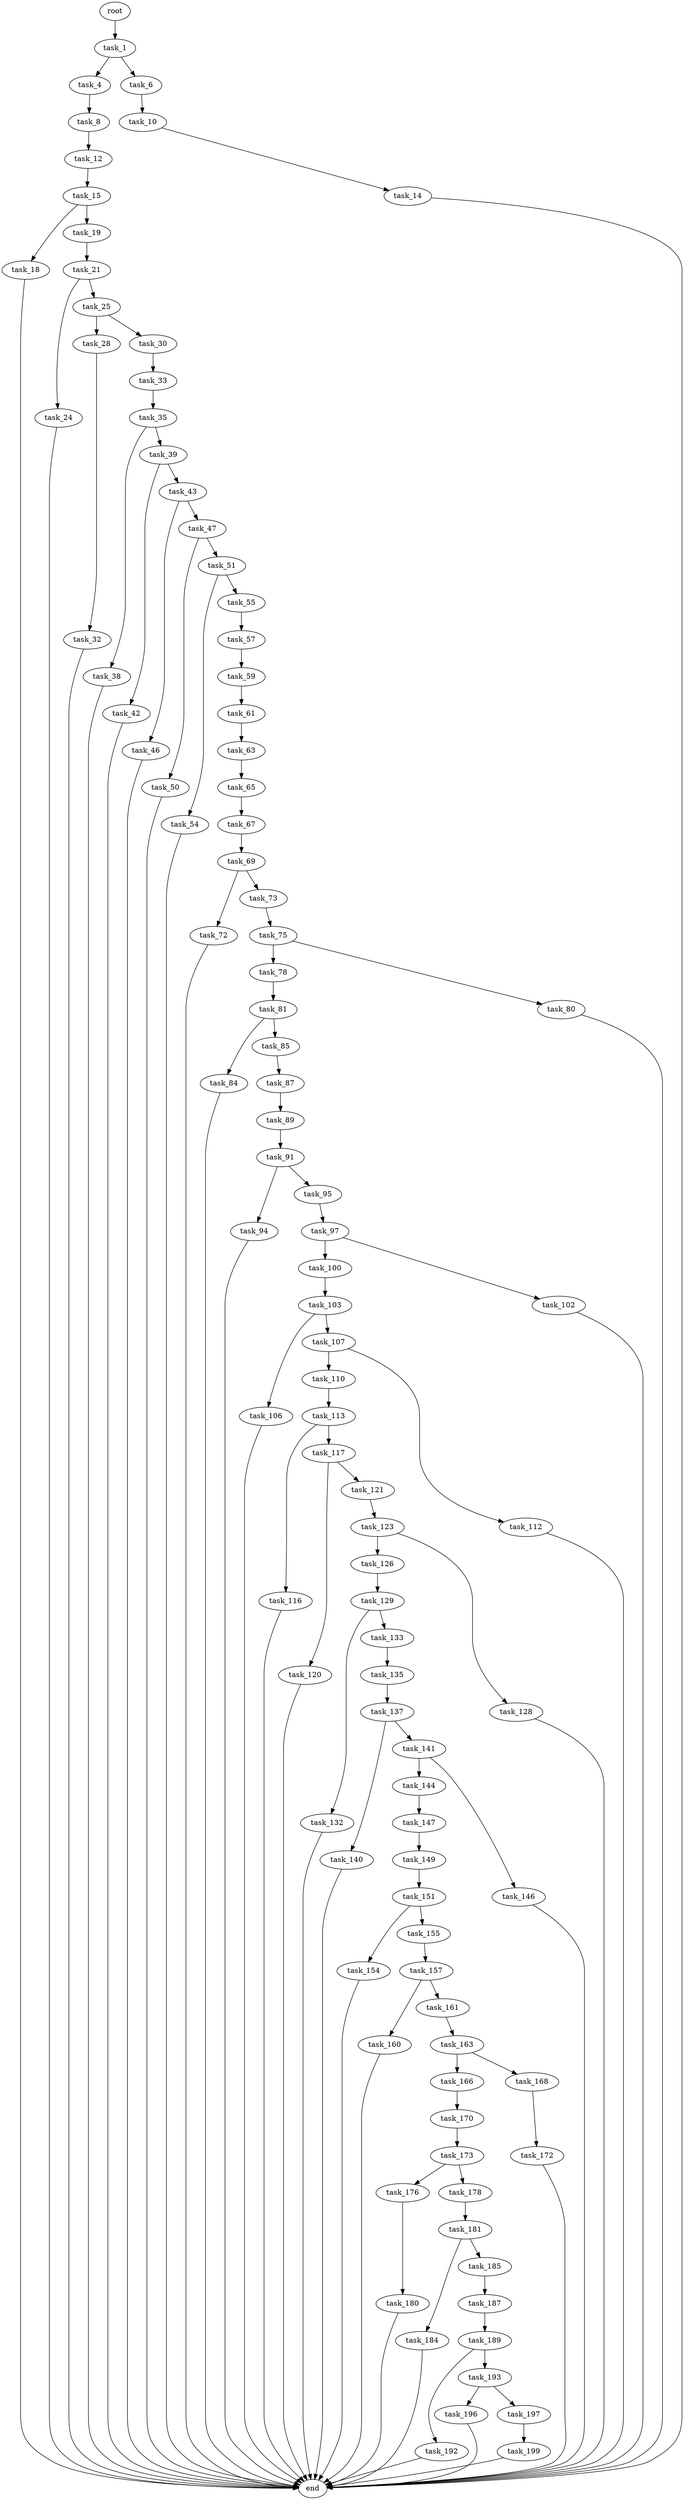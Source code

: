 digraph G {
  root [size="0.000000"];
  task_1 [size="368293445632.000000"];
  task_4 [size="368293445632.000000"];
  task_6 [size="8589934592.000000"];
  task_8 [size="183547004653.000000"];
  task_10 [size="1073741824000.000000"];
  task_12 [size="521243875989.000000"];
  task_14 [size="134217728000.000000"];
  task_15 [size="33786266056.000000"];
  end [size="0.000000"];
  task_18 [size="634843764848.000000"];
  task_19 [size="1073741824000.000000"];
  task_21 [size="1054357554.000000"];
  task_24 [size="386149777.000000"];
  task_25 [size="134217728000.000000"];
  task_28 [size="37666094403.000000"];
  task_30 [size="1073741824000.000000"];
  task_32 [size="549755813888.000000"];
  task_33 [size="782757789696.000000"];
  task_35 [size="102344859552.000000"];
  task_38 [size="782757789696.000000"];
  task_39 [size="888824082796.000000"];
  task_42 [size="21201814188.000000"];
  task_43 [size="24899574662.000000"];
  task_46 [size="12996252231.000000"];
  task_47 [size="1623236066.000000"];
  task_50 [size="1073741824000.000000"];
  task_51 [size="68719476736.000000"];
  task_54 [size="15568229896.000000"];
  task_55 [size="43236930800.000000"];
  task_57 [size="214070951925.000000"];
  task_59 [size="1891211620.000000"];
  task_61 [size="257235428669.000000"];
  task_63 [size="35762422397.000000"];
  task_65 [size="1579151905.000000"];
  task_67 [size="582420227621.000000"];
  task_69 [size="68719476736.000000"];
  task_72 [size="6391984128.000000"];
  task_73 [size="437960327234.000000"];
  task_75 [size="782757789696.000000"];
  task_78 [size="87842029777.000000"];
  task_80 [size="42042685265.000000"];
  task_81 [size="104447052707.000000"];
  task_84 [size="19610041086.000000"];
  task_85 [size="68719476736.000000"];
  task_87 [size="36385639553.000000"];
  task_89 [size="45116757947.000000"];
  task_91 [size="8589934592.000000"];
  task_94 [size="773179432850.000000"];
  task_95 [size="28991029248.000000"];
  task_97 [size="227863693312.000000"];
  task_100 [size="42366290126.000000"];
  task_102 [size="8589934592.000000"];
  task_103 [size="198334303480.000000"];
  task_106 [size="231928233984.000000"];
  task_107 [size="5635033081.000000"];
  task_110 [size="31952979693.000000"];
  task_112 [size="782757789696.000000"];
  task_113 [size="38272251054.000000"];
  task_116 [size="231928233984.000000"];
  task_117 [size="1073741824000.000000"];
  task_120 [size="782757789696.000000"];
  task_121 [size="49649222312.000000"];
  task_123 [size="52809855334.000000"];
  task_126 [size="184426841248.000000"];
  task_128 [size="1073741824000.000000"];
  task_129 [size="69820382929.000000"];
  task_132 [size="68719476736.000000"];
  task_133 [size="28814065902.000000"];
  task_135 [size="550238018862.000000"];
  task_137 [size="368293445632.000000"];
  task_140 [size="782757789696.000000"];
  task_141 [size="216840767520.000000"];
  task_144 [size="368293445632.000000"];
  task_146 [size="782757789696.000000"];
  task_147 [size="50932982894.000000"];
  task_149 [size="9791191843.000000"];
  task_151 [size="4994549805.000000"];
  task_154 [size="22880340788.000000"];
  task_155 [size="205544817012.000000"];
  task_157 [size="8589934592.000000"];
  task_160 [size="1318014625123.000000"];
  task_161 [size="549755813888.000000"];
  task_163 [size="28991029248.000000"];
  task_166 [size="28991029248.000000"];
  task_168 [size="39679060603.000000"];
  task_170 [size="30781846274.000000"];
  task_172 [size="1073741824000.000000"];
  task_173 [size="101503678950.000000"];
  task_176 [size="108830420106.000000"];
  task_178 [size="22466872722.000000"];
  task_180 [size="109185124291.000000"];
  task_181 [size="231928233984.000000"];
  task_184 [size="782757789696.000000"];
  task_185 [size="201550280198.000000"];
  task_187 [size="284497590704.000000"];
  task_189 [size="76981731220.000000"];
  task_192 [size="549755813888.000000"];
  task_193 [size="372196282380.000000"];
  task_196 [size="549755813888.000000"];
  task_197 [size="549755813888.000000"];
  task_199 [size="68719476736.000000"];

  root -> task_1 [size="1.000000"];
  task_1 -> task_4 [size="411041792.000000"];
  task_1 -> task_6 [size="411041792.000000"];
  task_4 -> task_8 [size="411041792.000000"];
  task_6 -> task_10 [size="33554432.000000"];
  task_8 -> task_12 [size="301989888.000000"];
  task_10 -> task_14 [size="838860800.000000"];
  task_12 -> task_15 [size="411041792.000000"];
  task_14 -> end [size="1.000000"];
  task_15 -> task_18 [size="536870912.000000"];
  task_15 -> task_19 [size="536870912.000000"];
  task_18 -> end [size="1.000000"];
  task_19 -> task_21 [size="838860800.000000"];
  task_21 -> task_24 [size="75497472.000000"];
  task_21 -> task_25 [size="75497472.000000"];
  task_24 -> end [size="1.000000"];
  task_25 -> task_28 [size="209715200.000000"];
  task_25 -> task_30 [size="209715200.000000"];
  task_28 -> task_32 [size="838860800.000000"];
  task_30 -> task_33 [size="838860800.000000"];
  task_32 -> end [size="1.000000"];
  task_33 -> task_35 [size="679477248.000000"];
  task_35 -> task_38 [size="209715200.000000"];
  task_35 -> task_39 [size="209715200.000000"];
  task_38 -> end [size="1.000000"];
  task_39 -> task_42 [size="536870912.000000"];
  task_39 -> task_43 [size="536870912.000000"];
  task_42 -> end [size="1.000000"];
  task_43 -> task_46 [size="411041792.000000"];
  task_43 -> task_47 [size="411041792.000000"];
  task_46 -> end [size="1.000000"];
  task_47 -> task_50 [size="33554432.000000"];
  task_47 -> task_51 [size="33554432.000000"];
  task_50 -> end [size="1.000000"];
  task_51 -> task_54 [size="134217728.000000"];
  task_51 -> task_55 [size="134217728.000000"];
  task_54 -> end [size="1.000000"];
  task_55 -> task_57 [size="33554432.000000"];
  task_57 -> task_59 [size="209715200.000000"];
  task_59 -> task_61 [size="209715200.000000"];
  task_61 -> task_63 [size="679477248.000000"];
  task_63 -> task_65 [size="838860800.000000"];
  task_65 -> task_67 [size="75497472.000000"];
  task_67 -> task_69 [size="411041792.000000"];
  task_69 -> task_72 [size="134217728.000000"];
  task_69 -> task_73 [size="134217728.000000"];
  task_72 -> end [size="1.000000"];
  task_73 -> task_75 [size="301989888.000000"];
  task_75 -> task_78 [size="679477248.000000"];
  task_75 -> task_80 [size="679477248.000000"];
  task_78 -> task_81 [size="209715200.000000"];
  task_80 -> end [size="1.000000"];
  task_81 -> task_84 [size="75497472.000000"];
  task_81 -> task_85 [size="75497472.000000"];
  task_84 -> end [size="1.000000"];
  task_85 -> task_87 [size="134217728.000000"];
  task_87 -> task_89 [size="75497472.000000"];
  task_89 -> task_91 [size="838860800.000000"];
  task_91 -> task_94 [size="33554432.000000"];
  task_91 -> task_95 [size="33554432.000000"];
  task_94 -> end [size="1.000000"];
  task_95 -> task_97 [size="75497472.000000"];
  task_97 -> task_100 [size="301989888.000000"];
  task_97 -> task_102 [size="301989888.000000"];
  task_100 -> task_103 [size="33554432.000000"];
  task_102 -> end [size="1.000000"];
  task_103 -> task_106 [size="209715200.000000"];
  task_103 -> task_107 [size="209715200.000000"];
  task_106 -> end [size="1.000000"];
  task_107 -> task_110 [size="301989888.000000"];
  task_107 -> task_112 [size="301989888.000000"];
  task_110 -> task_113 [size="679477248.000000"];
  task_112 -> end [size="1.000000"];
  task_113 -> task_116 [size="75497472.000000"];
  task_113 -> task_117 [size="75497472.000000"];
  task_116 -> end [size="1.000000"];
  task_117 -> task_120 [size="838860800.000000"];
  task_117 -> task_121 [size="838860800.000000"];
  task_120 -> end [size="1.000000"];
  task_121 -> task_123 [size="838860800.000000"];
  task_123 -> task_126 [size="838860800.000000"];
  task_123 -> task_128 [size="838860800.000000"];
  task_126 -> task_129 [size="536870912.000000"];
  task_128 -> end [size="1.000000"];
  task_129 -> task_132 [size="75497472.000000"];
  task_129 -> task_133 [size="75497472.000000"];
  task_132 -> end [size="1.000000"];
  task_133 -> task_135 [size="33554432.000000"];
  task_135 -> task_137 [size="838860800.000000"];
  task_137 -> task_140 [size="411041792.000000"];
  task_137 -> task_141 [size="411041792.000000"];
  task_140 -> end [size="1.000000"];
  task_141 -> task_144 [size="536870912.000000"];
  task_141 -> task_146 [size="536870912.000000"];
  task_144 -> task_147 [size="411041792.000000"];
  task_146 -> end [size="1.000000"];
  task_147 -> task_149 [size="838860800.000000"];
  task_149 -> task_151 [size="301989888.000000"];
  task_151 -> task_154 [size="209715200.000000"];
  task_151 -> task_155 [size="209715200.000000"];
  task_154 -> end [size="1.000000"];
  task_155 -> task_157 [size="134217728.000000"];
  task_157 -> task_160 [size="33554432.000000"];
  task_157 -> task_161 [size="33554432.000000"];
  task_160 -> end [size="1.000000"];
  task_161 -> task_163 [size="536870912.000000"];
  task_163 -> task_166 [size="75497472.000000"];
  task_163 -> task_168 [size="75497472.000000"];
  task_166 -> task_170 [size="75497472.000000"];
  task_168 -> task_172 [size="838860800.000000"];
  task_170 -> task_173 [size="33554432.000000"];
  task_172 -> end [size="1.000000"];
  task_173 -> task_176 [size="75497472.000000"];
  task_173 -> task_178 [size="75497472.000000"];
  task_176 -> task_180 [size="75497472.000000"];
  task_178 -> task_181 [size="33554432.000000"];
  task_180 -> end [size="1.000000"];
  task_181 -> task_184 [size="301989888.000000"];
  task_181 -> task_185 [size="301989888.000000"];
  task_184 -> end [size="1.000000"];
  task_185 -> task_187 [size="209715200.000000"];
  task_187 -> task_189 [size="301989888.000000"];
  task_189 -> task_192 [size="75497472.000000"];
  task_189 -> task_193 [size="75497472.000000"];
  task_192 -> end [size="1.000000"];
  task_193 -> task_196 [size="536870912.000000"];
  task_193 -> task_197 [size="536870912.000000"];
  task_196 -> end [size="1.000000"];
  task_197 -> task_199 [size="536870912.000000"];
  task_199 -> end [size="1.000000"];
}
